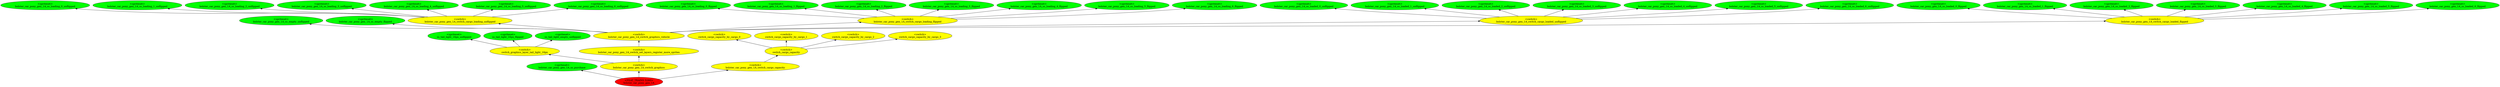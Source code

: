 digraph {
rankdir="BT"
ss_tail_light_16px_unflipped [fillcolor=green style="filled" label="<spriteset>\nss_tail_light_16px_unflipped"]
ss_tail_light_16px_flipped [fillcolor=green style="filled" label="<spriteset>\nss_tail_light_16px_flipped"]
ss_tail_light_empty_unflipped [fillcolor=green style="filled" label="<spriteset>\nss_tail_light_empty_unflipped"]
switch_graphics_layer_tail_light_16px [fillcolor=yellow style="filled" label="<switch>\nswitch_graphics_layer_tail_light_16px"]
switch_cargo_capacity_by_cargo_0 [fillcolor=yellow style="filled" label="<switch>\nswitch_cargo_capacity_by_cargo_0"]
switch_cargo_capacity_by_cargo_1 [fillcolor=yellow style="filled" label="<switch>\nswitch_cargo_capacity_by_cargo_1"]
switch_cargo_capacity_by_cargo_2 [fillcolor=yellow style="filled" label="<switch>\nswitch_cargo_capacity_by_cargo_2"]
switch_cargo_capacity_by_cargo_3 [fillcolor=yellow style="filled" label="<switch>\nswitch_cargo_capacity_by_cargo_3"]
switch_cargo_capacity [fillcolor=yellow style="filled" label="<switch>\nswitch_cargo_capacity"]
bolster_car_pony_gen_1A_ss_empty_unflipped [fillcolor=green style="filled" label="<spriteset>\nbolster_car_pony_gen_1A_ss_empty_unflipped"]
bolster_car_pony_gen_1A_ss_loading_0_unflipped [fillcolor=green style="filled" label="<spriteset>\nbolster_car_pony_gen_1A_ss_loading_0_unflipped"]
bolster_car_pony_gen_1A_ss_loaded_0_unflipped [fillcolor=green style="filled" label="<spriteset>\nbolster_car_pony_gen_1A_ss_loaded_0_unflipped"]
bolster_car_pony_gen_1A_ss_loading_1_unflipped [fillcolor=green style="filled" label="<spriteset>\nbolster_car_pony_gen_1A_ss_loading_1_unflipped"]
bolster_car_pony_gen_1A_ss_loaded_1_unflipped [fillcolor=green style="filled" label="<spriteset>\nbolster_car_pony_gen_1A_ss_loaded_1_unflipped"]
bolster_car_pony_gen_1A_ss_loading_2_unflipped [fillcolor=green style="filled" label="<spriteset>\nbolster_car_pony_gen_1A_ss_loading_2_unflipped"]
bolster_car_pony_gen_1A_ss_loaded_2_unflipped [fillcolor=green style="filled" label="<spriteset>\nbolster_car_pony_gen_1A_ss_loaded_2_unflipped"]
bolster_car_pony_gen_1A_ss_loading_3_unflipped [fillcolor=green style="filled" label="<spriteset>\nbolster_car_pony_gen_1A_ss_loading_3_unflipped"]
bolster_car_pony_gen_1A_ss_loaded_3_unflipped [fillcolor=green style="filled" label="<spriteset>\nbolster_car_pony_gen_1A_ss_loaded_3_unflipped"]
bolster_car_pony_gen_1A_ss_loading_4_unflipped [fillcolor=green style="filled" label="<spriteset>\nbolster_car_pony_gen_1A_ss_loading_4_unflipped"]
bolster_car_pony_gen_1A_ss_loaded_4_unflipped [fillcolor=green style="filled" label="<spriteset>\nbolster_car_pony_gen_1A_ss_loaded_4_unflipped"]
bolster_car_pony_gen_1A_ss_loading_5_unflipped [fillcolor=green style="filled" label="<spriteset>\nbolster_car_pony_gen_1A_ss_loading_5_unflipped"]
bolster_car_pony_gen_1A_ss_loaded_5_unflipped [fillcolor=green style="filled" label="<spriteset>\nbolster_car_pony_gen_1A_ss_loaded_5_unflipped"]
bolster_car_pony_gen_1A_ss_loading_6_unflipped [fillcolor=green style="filled" label="<spriteset>\nbolster_car_pony_gen_1A_ss_loading_6_unflipped"]
bolster_car_pony_gen_1A_ss_loaded_6_unflipped [fillcolor=green style="filled" label="<spriteset>\nbolster_car_pony_gen_1A_ss_loaded_6_unflipped"]
bolster_car_pony_gen_1A_ss_empty_flipped [fillcolor=green style="filled" label="<spriteset>\nbolster_car_pony_gen_1A_ss_empty_flipped"]
bolster_car_pony_gen_1A_ss_loading_0_flipped [fillcolor=green style="filled" label="<spriteset>\nbolster_car_pony_gen_1A_ss_loading_0_flipped"]
bolster_car_pony_gen_1A_ss_loaded_0_flipped [fillcolor=green style="filled" label="<spriteset>\nbolster_car_pony_gen_1A_ss_loaded_0_flipped"]
bolster_car_pony_gen_1A_ss_loading_1_flipped [fillcolor=green style="filled" label="<spriteset>\nbolster_car_pony_gen_1A_ss_loading_1_flipped"]
bolster_car_pony_gen_1A_ss_loaded_1_flipped [fillcolor=green style="filled" label="<spriteset>\nbolster_car_pony_gen_1A_ss_loaded_1_flipped"]
bolster_car_pony_gen_1A_ss_loading_2_flipped [fillcolor=green style="filled" label="<spriteset>\nbolster_car_pony_gen_1A_ss_loading_2_flipped"]
bolster_car_pony_gen_1A_ss_loaded_2_flipped [fillcolor=green style="filled" label="<spriteset>\nbolster_car_pony_gen_1A_ss_loaded_2_flipped"]
bolster_car_pony_gen_1A_ss_loading_3_flipped [fillcolor=green style="filled" label="<spriteset>\nbolster_car_pony_gen_1A_ss_loading_3_flipped"]
bolster_car_pony_gen_1A_ss_loaded_3_flipped [fillcolor=green style="filled" label="<spriteset>\nbolster_car_pony_gen_1A_ss_loaded_3_flipped"]
bolster_car_pony_gen_1A_ss_loading_4_flipped [fillcolor=green style="filled" label="<spriteset>\nbolster_car_pony_gen_1A_ss_loading_4_flipped"]
bolster_car_pony_gen_1A_ss_loaded_4_flipped [fillcolor=green style="filled" label="<spriteset>\nbolster_car_pony_gen_1A_ss_loaded_4_flipped"]
bolster_car_pony_gen_1A_ss_loading_5_flipped [fillcolor=green style="filled" label="<spriteset>\nbolster_car_pony_gen_1A_ss_loading_5_flipped"]
bolster_car_pony_gen_1A_ss_loaded_5_flipped [fillcolor=green style="filled" label="<spriteset>\nbolster_car_pony_gen_1A_ss_loaded_5_flipped"]
bolster_car_pony_gen_1A_ss_loading_6_flipped [fillcolor=green style="filled" label="<spriteset>\nbolster_car_pony_gen_1A_ss_loading_6_flipped"]
bolster_car_pony_gen_1A_ss_loaded_6_flipped [fillcolor=green style="filled" label="<spriteset>\nbolster_car_pony_gen_1A_ss_loaded_6_flipped"]
bolster_car_pony_gen_1A_switch_cargo_loading_unflipped [fillcolor=yellow style="filled" label="<switch>\nbolster_car_pony_gen_1A_switch_cargo_loading_unflipped"]
bolster_car_pony_gen_1A_switch_cargo_loading_flipped [fillcolor=yellow style="filled" label="<switch>\nbolster_car_pony_gen_1A_switch_cargo_loading_flipped"]
bolster_car_pony_gen_1A_switch_cargo_loaded_unflipped [fillcolor=yellow style="filled" label="<switch>\nbolster_car_pony_gen_1A_switch_cargo_loaded_unflipped"]
bolster_car_pony_gen_1A_switch_cargo_loaded_flipped [fillcolor=yellow style="filled" label="<switch>\nbolster_car_pony_gen_1A_switch_cargo_loaded_flipped"]
bolster_car_pony_gen_1A_switch_graphics_vehicle [fillcolor=yellow style="filled" label="<switch>\nbolster_car_pony_gen_1A_switch_graphics_vehicle"]
bolster_car_pony_gen_1A_ss_purchase [fillcolor=green style="filled" label="<spriteset>\nbolster_car_pony_gen_1A_ss_purchase"]
bolster_car_pony_gen_1A_switch_set_layers_register_more_sprites [fillcolor=yellow style="filled" label="<switch>\nbolster_car_pony_gen_1A_switch_set_layers_register_more_sprites"]
bolster_car_pony_gen_1A_switch_graphics [fillcolor=yellow style="filled" label="<switch>\nbolster_car_pony_gen_1A_switch_graphics"]
bolster_car_pony_gen_1A_switch_cargo_capacity [fillcolor=yellow style="filled" label="<switch>\nbolster_car_pony_gen_1A_switch_cargo_capacity"]
bolster_car_pony_gen_1A [fillcolor=red style="filled" label="<FEAT_TRAINS 5280>\nbolster_car_pony_gen_1A"]
bolster_car_pony_gen_1A_switch_cargo_loading_flipped->bolster_car_pony_gen_1A_ss_loading_2_flipped
bolster_car_pony_gen_1A_switch_cargo_loading_unflipped->bolster_car_pony_gen_1A_ss_loading_3_unflipped
bolster_car_pony_gen_1A_switch_cargo_loading_unflipped->bolster_car_pony_gen_1A_ss_loading_1_unflipped
bolster_car_pony_gen_1A->bolster_car_pony_gen_1A_ss_purchase
bolster_car_pony_gen_1A_switch_graphics_vehicle->bolster_car_pony_gen_1A_switch_cargo_loaded_flipped
bolster_car_pony_gen_1A_switch_cargo_loaded_flipped->bolster_car_pony_gen_1A_ss_loaded_0_flipped
bolster_car_pony_gen_1A_switch_cargo_loading_flipped->bolster_car_pony_gen_1A_ss_loading_0_flipped
bolster_car_pony_gen_1A_switch_cargo_loading_flipped->bolster_car_pony_gen_1A_ss_loading_3_flipped
bolster_car_pony_gen_1A_switch_cargo_loaded_flipped->bolster_car_pony_gen_1A_ss_loaded_2_flipped
switch_graphics_layer_tail_light_16px->ss_tail_light_16px_flipped
bolster_car_pony_gen_1A_switch_cargo_loaded_unflipped->bolster_car_pony_gen_1A_ss_loaded_6_unflipped
bolster_car_pony_gen_1A_switch_graphics_vehicle->bolster_car_pony_gen_1A_switch_cargo_loaded_unflipped
switch_cargo_capacity->switch_cargo_capacity_by_cargo_1
bolster_car_pony_gen_1A_switch_cargo_loading_flipped->bolster_car_pony_gen_1A_ss_loading_1_flipped
bolster_car_pony_gen_1A_switch_cargo_loading_unflipped->bolster_car_pony_gen_1A_ss_loading_6_unflipped
bolster_car_pony_gen_1A_switch_cargo_loading_flipped->bolster_car_pony_gen_1A_ss_loading_4_flipped
bolster_car_pony_gen_1A_switch_graphics_vehicle->bolster_car_pony_gen_1A_switch_cargo_loading_flipped
bolster_car_pony_gen_1A_switch_cargo_loading_unflipped->bolster_car_pony_gen_1A_ss_loading_4_unflipped
bolster_car_pony_gen_1A_switch_cargo_capacity->switch_cargo_capacity
bolster_car_pony_gen_1A_switch_set_layers_register_more_sprites->bolster_car_pony_gen_1A_switch_graphics_vehicle
bolster_car_pony_gen_1A_switch_cargo_loading_unflipped->bolster_car_pony_gen_1A_ss_loading_5_unflipped
switch_graphics_layer_tail_light_16px->ss_tail_light_empty_unflipped
bolster_car_pony_gen_1A_switch_graphics->switch_graphics_layer_tail_light_16px
bolster_car_pony_gen_1A_switch_graphics_vehicle->bolster_car_pony_gen_1A_ss_empty_flipped
bolster_car_pony_gen_1A_switch_cargo_loaded_flipped->bolster_car_pony_gen_1A_ss_loaded_6_flipped
bolster_car_pony_gen_1A->bolster_car_pony_gen_1A_switch_cargo_capacity
bolster_car_pony_gen_1A_switch_cargo_loaded_flipped->bolster_car_pony_gen_1A_ss_loaded_5_flipped
switch_cargo_capacity->switch_cargo_capacity_by_cargo_3
switch_cargo_capacity->switch_cargo_capacity_by_cargo_0
bolster_car_pony_gen_1A_switch_cargo_loading_unflipped->bolster_car_pony_gen_1A_ss_loading_2_unflipped
bolster_car_pony_gen_1A_switch_cargo_loaded_unflipped->bolster_car_pony_gen_1A_ss_loaded_4_unflipped
bolster_car_pony_gen_1A_switch_cargo_loaded_unflipped->bolster_car_pony_gen_1A_ss_loaded_0_unflipped
bolster_car_pony_gen_1A_switch_cargo_loaded_unflipped->bolster_car_pony_gen_1A_ss_loaded_5_unflipped
switch_graphics_layer_tail_light_16px->ss_tail_light_16px_unflipped
bolster_car_pony_gen_1A_switch_cargo_loaded_flipped->bolster_car_pony_gen_1A_ss_loaded_3_flipped
bolster_car_pony_gen_1A_switch_cargo_loaded_unflipped->bolster_car_pony_gen_1A_ss_loaded_3_unflipped
bolster_car_pony_gen_1A_switch_graphics->bolster_car_pony_gen_1A_switch_set_layers_register_more_sprites
bolster_car_pony_gen_1A->bolster_car_pony_gen_1A_switch_graphics
bolster_car_pony_gen_1A_switch_cargo_loaded_flipped->bolster_car_pony_gen_1A_ss_loaded_1_flipped
bolster_car_pony_gen_1A_switch_cargo_loaded_flipped->bolster_car_pony_gen_1A_ss_loaded_4_flipped
bolster_car_pony_gen_1A_switch_cargo_loaded_unflipped->bolster_car_pony_gen_1A_ss_loaded_1_unflipped
bolster_car_pony_gen_1A_switch_cargo_loading_flipped->bolster_car_pony_gen_1A_ss_loading_6_flipped
bolster_car_pony_gen_1A_switch_cargo_loading_flipped->bolster_car_pony_gen_1A_ss_loading_5_flipped
bolster_car_pony_gen_1A_switch_graphics_vehicle->bolster_car_pony_gen_1A_switch_cargo_loading_unflipped
switch_cargo_capacity->switch_cargo_capacity_by_cargo_2
bolster_car_pony_gen_1A_switch_graphics_vehicle->bolster_car_pony_gen_1A_ss_empty_unflipped
bolster_car_pony_gen_1A_switch_cargo_loading_unflipped->bolster_car_pony_gen_1A_ss_loading_0_unflipped
bolster_car_pony_gen_1A_switch_cargo_loaded_unflipped->bolster_car_pony_gen_1A_ss_loaded_2_unflipped
}
